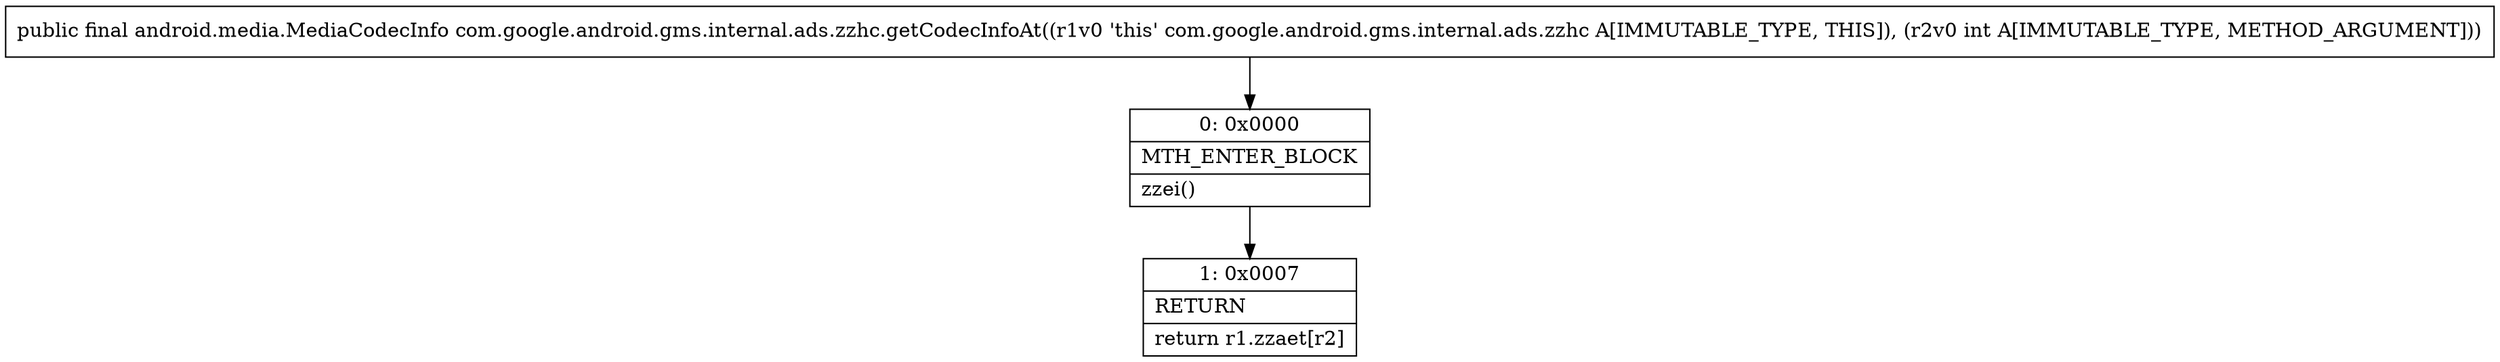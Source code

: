 digraph "CFG forcom.google.android.gms.internal.ads.zzhc.getCodecInfoAt(I)Landroid\/media\/MediaCodecInfo;" {
Node_0 [shape=record,label="{0\:\ 0x0000|MTH_ENTER_BLOCK\l|zzei()\l}"];
Node_1 [shape=record,label="{1\:\ 0x0007|RETURN\l|return r1.zzaet[r2]\l}"];
MethodNode[shape=record,label="{public final android.media.MediaCodecInfo com.google.android.gms.internal.ads.zzhc.getCodecInfoAt((r1v0 'this' com.google.android.gms.internal.ads.zzhc A[IMMUTABLE_TYPE, THIS]), (r2v0 int A[IMMUTABLE_TYPE, METHOD_ARGUMENT])) }"];
MethodNode -> Node_0;
Node_0 -> Node_1;
}

